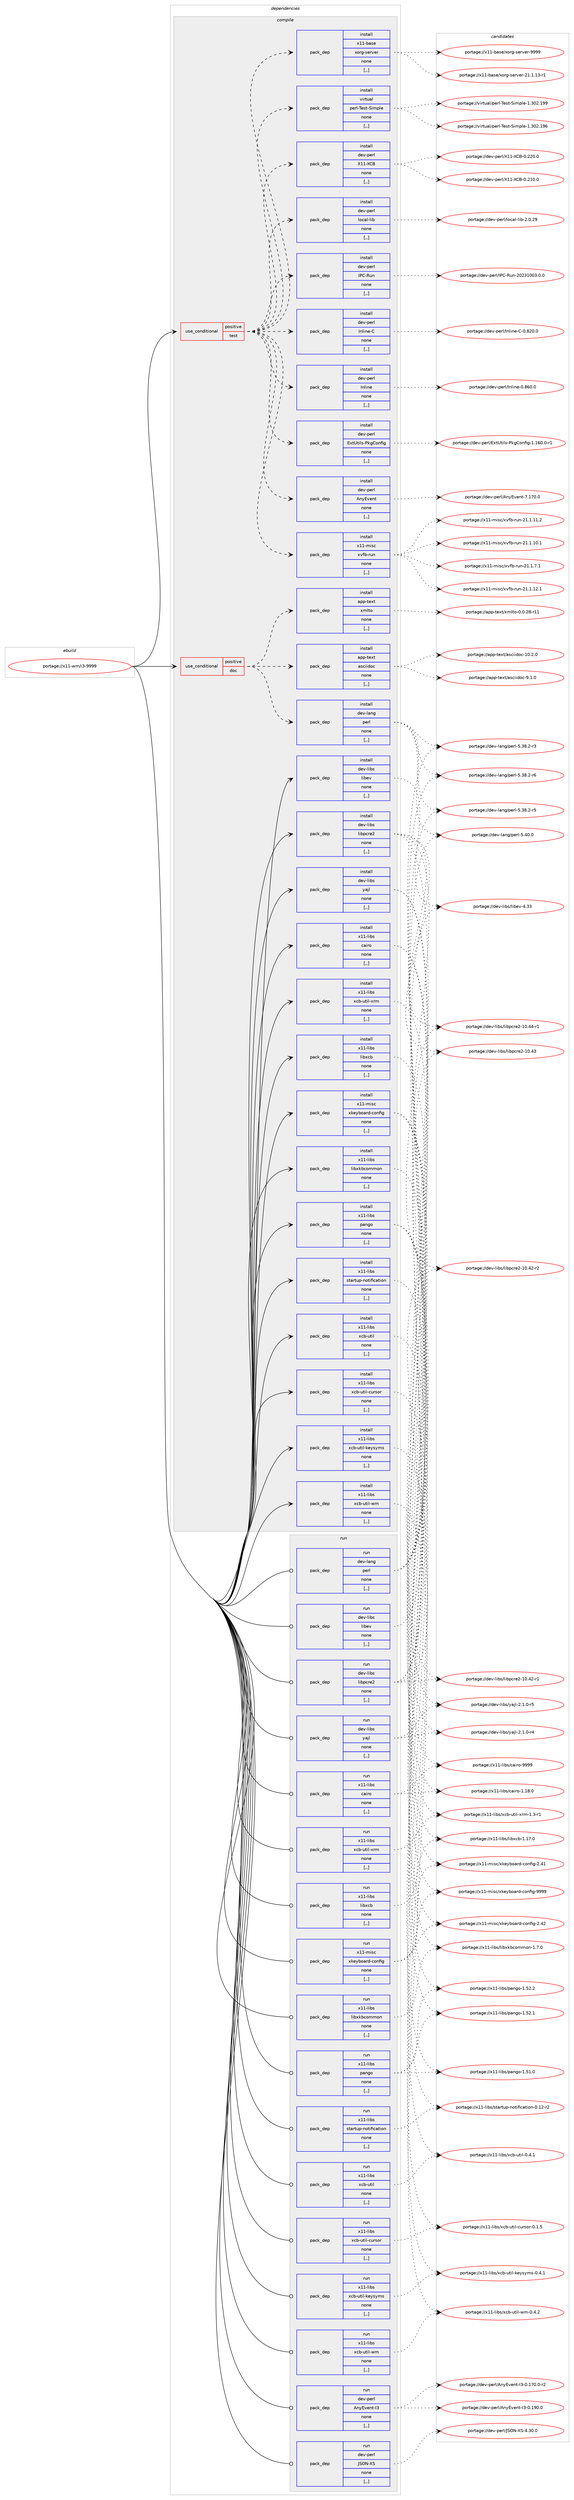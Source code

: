 digraph prolog {

# *************
# Graph options
# *************

newrank=true;
concentrate=true;
compound=true;
graph [rankdir=LR,fontname=Helvetica,fontsize=10,ranksep=1.5];#, ranksep=2.5, nodesep=0.2];
edge  [arrowhead=vee];
node  [fontname=Helvetica,fontsize=10];

# **********
# The ebuild
# **********

subgraph cluster_leftcol {
color=gray;
label=<<i>ebuild</i>>;
id [label="portage://x11-wm/i3-9999", color=red, width=4, href="../x11-wm/i3-9999.svg"];
}

# ****************
# The dependencies
# ****************

subgraph cluster_midcol {
color=gray;
label=<<i>dependencies</i>>;
subgraph cluster_compile {
fillcolor="#eeeeee";
style=filled;
label=<<i>compile</i>>;
subgraph cond123586 {
dependency469331 [label=<<TABLE BORDER="0" CELLBORDER="1" CELLSPACING="0" CELLPADDING="4"><TR><TD ROWSPAN="3" CELLPADDING="10">use_conditional</TD></TR><TR><TD>positive</TD></TR><TR><TD>doc</TD></TR></TABLE>>, shape=none, color=red];
subgraph pack342302 {
dependency469332 [label=<<TABLE BORDER="0" CELLBORDER="1" CELLSPACING="0" CELLPADDING="4" WIDTH="220"><TR><TD ROWSPAN="6" CELLPADDING="30">pack_dep</TD></TR><TR><TD WIDTH="110">install</TD></TR><TR><TD>app-text</TD></TR><TR><TD>asciidoc</TD></TR><TR><TD>none</TD></TR><TR><TD>[,,]</TD></TR></TABLE>>, shape=none, color=blue];
}
dependency469331:e -> dependency469332:w [weight=20,style="dashed",arrowhead="vee"];
subgraph pack342303 {
dependency469333 [label=<<TABLE BORDER="0" CELLBORDER="1" CELLSPACING="0" CELLPADDING="4" WIDTH="220"><TR><TD ROWSPAN="6" CELLPADDING="30">pack_dep</TD></TR><TR><TD WIDTH="110">install</TD></TR><TR><TD>app-text</TD></TR><TR><TD>xmlto</TD></TR><TR><TD>none</TD></TR><TR><TD>[,,]</TD></TR></TABLE>>, shape=none, color=blue];
}
dependency469331:e -> dependency469333:w [weight=20,style="dashed",arrowhead="vee"];
subgraph pack342304 {
dependency469334 [label=<<TABLE BORDER="0" CELLBORDER="1" CELLSPACING="0" CELLPADDING="4" WIDTH="220"><TR><TD ROWSPAN="6" CELLPADDING="30">pack_dep</TD></TR><TR><TD WIDTH="110">install</TD></TR><TR><TD>dev-lang</TD></TR><TR><TD>perl</TD></TR><TR><TD>none</TD></TR><TR><TD>[,,]</TD></TR></TABLE>>, shape=none, color=blue];
}
dependency469331:e -> dependency469334:w [weight=20,style="dashed",arrowhead="vee"];
}
id:e -> dependency469331:w [weight=20,style="solid",arrowhead="vee"];
subgraph cond123587 {
dependency469335 [label=<<TABLE BORDER="0" CELLBORDER="1" CELLSPACING="0" CELLPADDING="4"><TR><TD ROWSPAN="3" CELLPADDING="10">use_conditional</TD></TR><TR><TD>positive</TD></TR><TR><TD>test</TD></TR></TABLE>>, shape=none, color=red];
subgraph pack342305 {
dependency469336 [label=<<TABLE BORDER="0" CELLBORDER="1" CELLSPACING="0" CELLPADDING="4" WIDTH="220"><TR><TD ROWSPAN="6" CELLPADDING="30">pack_dep</TD></TR><TR><TD WIDTH="110">install</TD></TR><TR><TD>dev-perl</TD></TR><TR><TD>AnyEvent</TD></TR><TR><TD>none</TD></TR><TR><TD>[,,]</TD></TR></TABLE>>, shape=none, color=blue];
}
dependency469335:e -> dependency469336:w [weight=20,style="dashed",arrowhead="vee"];
subgraph pack342306 {
dependency469337 [label=<<TABLE BORDER="0" CELLBORDER="1" CELLSPACING="0" CELLPADDING="4" WIDTH="220"><TR><TD ROWSPAN="6" CELLPADDING="30">pack_dep</TD></TR><TR><TD WIDTH="110">install</TD></TR><TR><TD>dev-perl</TD></TR><TR><TD>ExtUtils-PkgConfig</TD></TR><TR><TD>none</TD></TR><TR><TD>[,,]</TD></TR></TABLE>>, shape=none, color=blue];
}
dependency469335:e -> dependency469337:w [weight=20,style="dashed",arrowhead="vee"];
subgraph pack342307 {
dependency469338 [label=<<TABLE BORDER="0" CELLBORDER="1" CELLSPACING="0" CELLPADDING="4" WIDTH="220"><TR><TD ROWSPAN="6" CELLPADDING="30">pack_dep</TD></TR><TR><TD WIDTH="110">install</TD></TR><TR><TD>dev-perl</TD></TR><TR><TD>Inline</TD></TR><TR><TD>none</TD></TR><TR><TD>[,,]</TD></TR></TABLE>>, shape=none, color=blue];
}
dependency469335:e -> dependency469338:w [weight=20,style="dashed",arrowhead="vee"];
subgraph pack342308 {
dependency469339 [label=<<TABLE BORDER="0" CELLBORDER="1" CELLSPACING="0" CELLPADDING="4" WIDTH="220"><TR><TD ROWSPAN="6" CELLPADDING="30">pack_dep</TD></TR><TR><TD WIDTH="110">install</TD></TR><TR><TD>dev-perl</TD></TR><TR><TD>Inline-C</TD></TR><TR><TD>none</TD></TR><TR><TD>[,,]</TD></TR></TABLE>>, shape=none, color=blue];
}
dependency469335:e -> dependency469339:w [weight=20,style="dashed",arrowhead="vee"];
subgraph pack342309 {
dependency469340 [label=<<TABLE BORDER="0" CELLBORDER="1" CELLSPACING="0" CELLPADDING="4" WIDTH="220"><TR><TD ROWSPAN="6" CELLPADDING="30">pack_dep</TD></TR><TR><TD WIDTH="110">install</TD></TR><TR><TD>dev-perl</TD></TR><TR><TD>IPC-Run</TD></TR><TR><TD>none</TD></TR><TR><TD>[,,]</TD></TR></TABLE>>, shape=none, color=blue];
}
dependency469335:e -> dependency469340:w [weight=20,style="dashed",arrowhead="vee"];
subgraph pack342310 {
dependency469341 [label=<<TABLE BORDER="0" CELLBORDER="1" CELLSPACING="0" CELLPADDING="4" WIDTH="220"><TR><TD ROWSPAN="6" CELLPADDING="30">pack_dep</TD></TR><TR><TD WIDTH="110">install</TD></TR><TR><TD>dev-perl</TD></TR><TR><TD>local-lib</TD></TR><TR><TD>none</TD></TR><TR><TD>[,,]</TD></TR></TABLE>>, shape=none, color=blue];
}
dependency469335:e -> dependency469341:w [weight=20,style="dashed",arrowhead="vee"];
subgraph pack342311 {
dependency469342 [label=<<TABLE BORDER="0" CELLBORDER="1" CELLSPACING="0" CELLPADDING="4" WIDTH="220"><TR><TD ROWSPAN="6" CELLPADDING="30">pack_dep</TD></TR><TR><TD WIDTH="110">install</TD></TR><TR><TD>dev-perl</TD></TR><TR><TD>X11-XCB</TD></TR><TR><TD>none</TD></TR><TR><TD>[,,]</TD></TR></TABLE>>, shape=none, color=blue];
}
dependency469335:e -> dependency469342:w [weight=20,style="dashed",arrowhead="vee"];
subgraph pack342312 {
dependency469343 [label=<<TABLE BORDER="0" CELLBORDER="1" CELLSPACING="0" CELLPADDING="4" WIDTH="220"><TR><TD ROWSPAN="6" CELLPADDING="30">pack_dep</TD></TR><TR><TD WIDTH="110">install</TD></TR><TR><TD>virtual</TD></TR><TR><TD>perl-Test-Simple</TD></TR><TR><TD>none</TD></TR><TR><TD>[,,]</TD></TR></TABLE>>, shape=none, color=blue];
}
dependency469335:e -> dependency469343:w [weight=20,style="dashed",arrowhead="vee"];
subgraph pack342313 {
dependency469344 [label=<<TABLE BORDER="0" CELLBORDER="1" CELLSPACING="0" CELLPADDING="4" WIDTH="220"><TR><TD ROWSPAN="6" CELLPADDING="30">pack_dep</TD></TR><TR><TD WIDTH="110">install</TD></TR><TR><TD>x11-base</TD></TR><TR><TD>xorg-server</TD></TR><TR><TD>none</TD></TR><TR><TD>[,,]</TD></TR></TABLE>>, shape=none, color=blue];
}
dependency469335:e -> dependency469344:w [weight=20,style="dashed",arrowhead="vee"];
subgraph pack342314 {
dependency469345 [label=<<TABLE BORDER="0" CELLBORDER="1" CELLSPACING="0" CELLPADDING="4" WIDTH="220"><TR><TD ROWSPAN="6" CELLPADDING="30">pack_dep</TD></TR><TR><TD WIDTH="110">install</TD></TR><TR><TD>x11-misc</TD></TR><TR><TD>xvfb-run</TD></TR><TR><TD>none</TD></TR><TR><TD>[,,]</TD></TR></TABLE>>, shape=none, color=blue];
}
dependency469335:e -> dependency469345:w [weight=20,style="dashed",arrowhead="vee"];
}
id:e -> dependency469335:w [weight=20,style="solid",arrowhead="vee"];
subgraph pack342315 {
dependency469346 [label=<<TABLE BORDER="0" CELLBORDER="1" CELLSPACING="0" CELLPADDING="4" WIDTH="220"><TR><TD ROWSPAN="6" CELLPADDING="30">pack_dep</TD></TR><TR><TD WIDTH="110">install</TD></TR><TR><TD>dev-libs</TD></TR><TR><TD>libev</TD></TR><TR><TD>none</TD></TR><TR><TD>[,,]</TD></TR></TABLE>>, shape=none, color=blue];
}
id:e -> dependency469346:w [weight=20,style="solid",arrowhead="vee"];
subgraph pack342316 {
dependency469347 [label=<<TABLE BORDER="0" CELLBORDER="1" CELLSPACING="0" CELLPADDING="4" WIDTH="220"><TR><TD ROWSPAN="6" CELLPADDING="30">pack_dep</TD></TR><TR><TD WIDTH="110">install</TD></TR><TR><TD>dev-libs</TD></TR><TR><TD>libpcre2</TD></TR><TR><TD>none</TD></TR><TR><TD>[,,]</TD></TR></TABLE>>, shape=none, color=blue];
}
id:e -> dependency469347:w [weight=20,style="solid",arrowhead="vee"];
subgraph pack342317 {
dependency469348 [label=<<TABLE BORDER="0" CELLBORDER="1" CELLSPACING="0" CELLPADDING="4" WIDTH="220"><TR><TD ROWSPAN="6" CELLPADDING="30">pack_dep</TD></TR><TR><TD WIDTH="110">install</TD></TR><TR><TD>dev-libs</TD></TR><TR><TD>yajl</TD></TR><TR><TD>none</TD></TR><TR><TD>[,,]</TD></TR></TABLE>>, shape=none, color=blue];
}
id:e -> dependency469348:w [weight=20,style="solid",arrowhead="vee"];
subgraph pack342318 {
dependency469349 [label=<<TABLE BORDER="0" CELLBORDER="1" CELLSPACING="0" CELLPADDING="4" WIDTH="220"><TR><TD ROWSPAN="6" CELLPADDING="30">pack_dep</TD></TR><TR><TD WIDTH="110">install</TD></TR><TR><TD>x11-libs</TD></TR><TR><TD>cairo</TD></TR><TR><TD>none</TD></TR><TR><TD>[,,]</TD></TR></TABLE>>, shape=none, color=blue];
}
id:e -> dependency469349:w [weight=20,style="solid",arrowhead="vee"];
subgraph pack342319 {
dependency469350 [label=<<TABLE BORDER="0" CELLBORDER="1" CELLSPACING="0" CELLPADDING="4" WIDTH="220"><TR><TD ROWSPAN="6" CELLPADDING="30">pack_dep</TD></TR><TR><TD WIDTH="110">install</TD></TR><TR><TD>x11-libs</TD></TR><TR><TD>libxcb</TD></TR><TR><TD>none</TD></TR><TR><TD>[,,]</TD></TR></TABLE>>, shape=none, color=blue];
}
id:e -> dependency469350:w [weight=20,style="solid",arrowhead="vee"];
subgraph pack342320 {
dependency469351 [label=<<TABLE BORDER="0" CELLBORDER="1" CELLSPACING="0" CELLPADDING="4" WIDTH="220"><TR><TD ROWSPAN="6" CELLPADDING="30">pack_dep</TD></TR><TR><TD WIDTH="110">install</TD></TR><TR><TD>x11-libs</TD></TR><TR><TD>libxkbcommon</TD></TR><TR><TD>none</TD></TR><TR><TD>[,,]</TD></TR></TABLE>>, shape=none, color=blue];
}
id:e -> dependency469351:w [weight=20,style="solid",arrowhead="vee"];
subgraph pack342321 {
dependency469352 [label=<<TABLE BORDER="0" CELLBORDER="1" CELLSPACING="0" CELLPADDING="4" WIDTH="220"><TR><TD ROWSPAN="6" CELLPADDING="30">pack_dep</TD></TR><TR><TD WIDTH="110">install</TD></TR><TR><TD>x11-libs</TD></TR><TR><TD>pango</TD></TR><TR><TD>none</TD></TR><TR><TD>[,,]</TD></TR></TABLE>>, shape=none, color=blue];
}
id:e -> dependency469352:w [weight=20,style="solid",arrowhead="vee"];
subgraph pack342322 {
dependency469353 [label=<<TABLE BORDER="0" CELLBORDER="1" CELLSPACING="0" CELLPADDING="4" WIDTH="220"><TR><TD ROWSPAN="6" CELLPADDING="30">pack_dep</TD></TR><TR><TD WIDTH="110">install</TD></TR><TR><TD>x11-libs</TD></TR><TR><TD>startup-notification</TD></TR><TR><TD>none</TD></TR><TR><TD>[,,]</TD></TR></TABLE>>, shape=none, color=blue];
}
id:e -> dependency469353:w [weight=20,style="solid",arrowhead="vee"];
subgraph pack342323 {
dependency469354 [label=<<TABLE BORDER="0" CELLBORDER="1" CELLSPACING="0" CELLPADDING="4" WIDTH="220"><TR><TD ROWSPAN="6" CELLPADDING="30">pack_dep</TD></TR><TR><TD WIDTH="110">install</TD></TR><TR><TD>x11-libs</TD></TR><TR><TD>xcb-util</TD></TR><TR><TD>none</TD></TR><TR><TD>[,,]</TD></TR></TABLE>>, shape=none, color=blue];
}
id:e -> dependency469354:w [weight=20,style="solid",arrowhead="vee"];
subgraph pack342324 {
dependency469355 [label=<<TABLE BORDER="0" CELLBORDER="1" CELLSPACING="0" CELLPADDING="4" WIDTH="220"><TR><TD ROWSPAN="6" CELLPADDING="30">pack_dep</TD></TR><TR><TD WIDTH="110">install</TD></TR><TR><TD>x11-libs</TD></TR><TR><TD>xcb-util-cursor</TD></TR><TR><TD>none</TD></TR><TR><TD>[,,]</TD></TR></TABLE>>, shape=none, color=blue];
}
id:e -> dependency469355:w [weight=20,style="solid",arrowhead="vee"];
subgraph pack342325 {
dependency469356 [label=<<TABLE BORDER="0" CELLBORDER="1" CELLSPACING="0" CELLPADDING="4" WIDTH="220"><TR><TD ROWSPAN="6" CELLPADDING="30">pack_dep</TD></TR><TR><TD WIDTH="110">install</TD></TR><TR><TD>x11-libs</TD></TR><TR><TD>xcb-util-keysyms</TD></TR><TR><TD>none</TD></TR><TR><TD>[,,]</TD></TR></TABLE>>, shape=none, color=blue];
}
id:e -> dependency469356:w [weight=20,style="solid",arrowhead="vee"];
subgraph pack342326 {
dependency469357 [label=<<TABLE BORDER="0" CELLBORDER="1" CELLSPACING="0" CELLPADDING="4" WIDTH="220"><TR><TD ROWSPAN="6" CELLPADDING="30">pack_dep</TD></TR><TR><TD WIDTH="110">install</TD></TR><TR><TD>x11-libs</TD></TR><TR><TD>xcb-util-wm</TD></TR><TR><TD>none</TD></TR><TR><TD>[,,]</TD></TR></TABLE>>, shape=none, color=blue];
}
id:e -> dependency469357:w [weight=20,style="solid",arrowhead="vee"];
subgraph pack342327 {
dependency469358 [label=<<TABLE BORDER="0" CELLBORDER="1" CELLSPACING="0" CELLPADDING="4" WIDTH="220"><TR><TD ROWSPAN="6" CELLPADDING="30">pack_dep</TD></TR><TR><TD WIDTH="110">install</TD></TR><TR><TD>x11-libs</TD></TR><TR><TD>xcb-util-xrm</TD></TR><TR><TD>none</TD></TR><TR><TD>[,,]</TD></TR></TABLE>>, shape=none, color=blue];
}
id:e -> dependency469358:w [weight=20,style="solid",arrowhead="vee"];
subgraph pack342328 {
dependency469359 [label=<<TABLE BORDER="0" CELLBORDER="1" CELLSPACING="0" CELLPADDING="4" WIDTH="220"><TR><TD ROWSPAN="6" CELLPADDING="30">pack_dep</TD></TR><TR><TD WIDTH="110">install</TD></TR><TR><TD>x11-misc</TD></TR><TR><TD>xkeyboard-config</TD></TR><TR><TD>none</TD></TR><TR><TD>[,,]</TD></TR></TABLE>>, shape=none, color=blue];
}
id:e -> dependency469359:w [weight=20,style="solid",arrowhead="vee"];
}
subgraph cluster_compileandrun {
fillcolor="#eeeeee";
style=filled;
label=<<i>compile and run</i>>;
}
subgraph cluster_run {
fillcolor="#eeeeee";
style=filled;
label=<<i>run</i>>;
subgraph pack342329 {
dependency469360 [label=<<TABLE BORDER="0" CELLBORDER="1" CELLSPACING="0" CELLPADDING="4" WIDTH="220"><TR><TD ROWSPAN="6" CELLPADDING="30">pack_dep</TD></TR><TR><TD WIDTH="110">run</TD></TR><TR><TD>dev-lang</TD></TR><TR><TD>perl</TD></TR><TR><TD>none</TD></TR><TR><TD>[,,]</TD></TR></TABLE>>, shape=none, color=blue];
}
id:e -> dependency469360:w [weight=20,style="solid",arrowhead="odot"];
subgraph pack342330 {
dependency469361 [label=<<TABLE BORDER="0" CELLBORDER="1" CELLSPACING="0" CELLPADDING="4" WIDTH="220"><TR><TD ROWSPAN="6" CELLPADDING="30">pack_dep</TD></TR><TR><TD WIDTH="110">run</TD></TR><TR><TD>dev-libs</TD></TR><TR><TD>libev</TD></TR><TR><TD>none</TD></TR><TR><TD>[,,]</TD></TR></TABLE>>, shape=none, color=blue];
}
id:e -> dependency469361:w [weight=20,style="solid",arrowhead="odot"];
subgraph pack342331 {
dependency469362 [label=<<TABLE BORDER="0" CELLBORDER="1" CELLSPACING="0" CELLPADDING="4" WIDTH="220"><TR><TD ROWSPAN="6" CELLPADDING="30">pack_dep</TD></TR><TR><TD WIDTH="110">run</TD></TR><TR><TD>dev-libs</TD></TR><TR><TD>libpcre2</TD></TR><TR><TD>none</TD></TR><TR><TD>[,,]</TD></TR></TABLE>>, shape=none, color=blue];
}
id:e -> dependency469362:w [weight=20,style="solid",arrowhead="odot"];
subgraph pack342332 {
dependency469363 [label=<<TABLE BORDER="0" CELLBORDER="1" CELLSPACING="0" CELLPADDING="4" WIDTH="220"><TR><TD ROWSPAN="6" CELLPADDING="30">pack_dep</TD></TR><TR><TD WIDTH="110">run</TD></TR><TR><TD>dev-libs</TD></TR><TR><TD>yajl</TD></TR><TR><TD>none</TD></TR><TR><TD>[,,]</TD></TR></TABLE>>, shape=none, color=blue];
}
id:e -> dependency469363:w [weight=20,style="solid",arrowhead="odot"];
subgraph pack342333 {
dependency469364 [label=<<TABLE BORDER="0" CELLBORDER="1" CELLSPACING="0" CELLPADDING="4" WIDTH="220"><TR><TD ROWSPAN="6" CELLPADDING="30">pack_dep</TD></TR><TR><TD WIDTH="110">run</TD></TR><TR><TD>dev-perl</TD></TR><TR><TD>AnyEvent-I3</TD></TR><TR><TD>none</TD></TR><TR><TD>[,,]</TD></TR></TABLE>>, shape=none, color=blue];
}
id:e -> dependency469364:w [weight=20,style="solid",arrowhead="odot"];
subgraph pack342334 {
dependency469365 [label=<<TABLE BORDER="0" CELLBORDER="1" CELLSPACING="0" CELLPADDING="4" WIDTH="220"><TR><TD ROWSPAN="6" CELLPADDING="30">pack_dep</TD></TR><TR><TD WIDTH="110">run</TD></TR><TR><TD>dev-perl</TD></TR><TR><TD>JSON-XS</TD></TR><TR><TD>none</TD></TR><TR><TD>[,,]</TD></TR></TABLE>>, shape=none, color=blue];
}
id:e -> dependency469365:w [weight=20,style="solid",arrowhead="odot"];
subgraph pack342335 {
dependency469366 [label=<<TABLE BORDER="0" CELLBORDER="1" CELLSPACING="0" CELLPADDING="4" WIDTH="220"><TR><TD ROWSPAN="6" CELLPADDING="30">pack_dep</TD></TR><TR><TD WIDTH="110">run</TD></TR><TR><TD>x11-libs</TD></TR><TR><TD>cairo</TD></TR><TR><TD>none</TD></TR><TR><TD>[,,]</TD></TR></TABLE>>, shape=none, color=blue];
}
id:e -> dependency469366:w [weight=20,style="solid",arrowhead="odot"];
subgraph pack342336 {
dependency469367 [label=<<TABLE BORDER="0" CELLBORDER="1" CELLSPACING="0" CELLPADDING="4" WIDTH="220"><TR><TD ROWSPAN="6" CELLPADDING="30">pack_dep</TD></TR><TR><TD WIDTH="110">run</TD></TR><TR><TD>x11-libs</TD></TR><TR><TD>libxcb</TD></TR><TR><TD>none</TD></TR><TR><TD>[,,]</TD></TR></TABLE>>, shape=none, color=blue];
}
id:e -> dependency469367:w [weight=20,style="solid",arrowhead="odot"];
subgraph pack342337 {
dependency469368 [label=<<TABLE BORDER="0" CELLBORDER="1" CELLSPACING="0" CELLPADDING="4" WIDTH="220"><TR><TD ROWSPAN="6" CELLPADDING="30">pack_dep</TD></TR><TR><TD WIDTH="110">run</TD></TR><TR><TD>x11-libs</TD></TR><TR><TD>libxkbcommon</TD></TR><TR><TD>none</TD></TR><TR><TD>[,,]</TD></TR></TABLE>>, shape=none, color=blue];
}
id:e -> dependency469368:w [weight=20,style="solid",arrowhead="odot"];
subgraph pack342338 {
dependency469369 [label=<<TABLE BORDER="0" CELLBORDER="1" CELLSPACING="0" CELLPADDING="4" WIDTH="220"><TR><TD ROWSPAN="6" CELLPADDING="30">pack_dep</TD></TR><TR><TD WIDTH="110">run</TD></TR><TR><TD>x11-libs</TD></TR><TR><TD>pango</TD></TR><TR><TD>none</TD></TR><TR><TD>[,,]</TD></TR></TABLE>>, shape=none, color=blue];
}
id:e -> dependency469369:w [weight=20,style="solid",arrowhead="odot"];
subgraph pack342339 {
dependency469370 [label=<<TABLE BORDER="0" CELLBORDER="1" CELLSPACING="0" CELLPADDING="4" WIDTH="220"><TR><TD ROWSPAN="6" CELLPADDING="30">pack_dep</TD></TR><TR><TD WIDTH="110">run</TD></TR><TR><TD>x11-libs</TD></TR><TR><TD>startup-notification</TD></TR><TR><TD>none</TD></TR><TR><TD>[,,]</TD></TR></TABLE>>, shape=none, color=blue];
}
id:e -> dependency469370:w [weight=20,style="solid",arrowhead="odot"];
subgraph pack342340 {
dependency469371 [label=<<TABLE BORDER="0" CELLBORDER="1" CELLSPACING="0" CELLPADDING="4" WIDTH="220"><TR><TD ROWSPAN="6" CELLPADDING="30">pack_dep</TD></TR><TR><TD WIDTH="110">run</TD></TR><TR><TD>x11-libs</TD></TR><TR><TD>xcb-util</TD></TR><TR><TD>none</TD></TR><TR><TD>[,,]</TD></TR></TABLE>>, shape=none, color=blue];
}
id:e -> dependency469371:w [weight=20,style="solid",arrowhead="odot"];
subgraph pack342341 {
dependency469372 [label=<<TABLE BORDER="0" CELLBORDER="1" CELLSPACING="0" CELLPADDING="4" WIDTH="220"><TR><TD ROWSPAN="6" CELLPADDING="30">pack_dep</TD></TR><TR><TD WIDTH="110">run</TD></TR><TR><TD>x11-libs</TD></TR><TR><TD>xcb-util-cursor</TD></TR><TR><TD>none</TD></TR><TR><TD>[,,]</TD></TR></TABLE>>, shape=none, color=blue];
}
id:e -> dependency469372:w [weight=20,style="solid",arrowhead="odot"];
subgraph pack342342 {
dependency469373 [label=<<TABLE BORDER="0" CELLBORDER="1" CELLSPACING="0" CELLPADDING="4" WIDTH="220"><TR><TD ROWSPAN="6" CELLPADDING="30">pack_dep</TD></TR><TR><TD WIDTH="110">run</TD></TR><TR><TD>x11-libs</TD></TR><TR><TD>xcb-util-keysyms</TD></TR><TR><TD>none</TD></TR><TR><TD>[,,]</TD></TR></TABLE>>, shape=none, color=blue];
}
id:e -> dependency469373:w [weight=20,style="solid",arrowhead="odot"];
subgraph pack342343 {
dependency469374 [label=<<TABLE BORDER="0" CELLBORDER="1" CELLSPACING="0" CELLPADDING="4" WIDTH="220"><TR><TD ROWSPAN="6" CELLPADDING="30">pack_dep</TD></TR><TR><TD WIDTH="110">run</TD></TR><TR><TD>x11-libs</TD></TR><TR><TD>xcb-util-wm</TD></TR><TR><TD>none</TD></TR><TR><TD>[,,]</TD></TR></TABLE>>, shape=none, color=blue];
}
id:e -> dependency469374:w [weight=20,style="solid",arrowhead="odot"];
subgraph pack342344 {
dependency469375 [label=<<TABLE BORDER="0" CELLBORDER="1" CELLSPACING="0" CELLPADDING="4" WIDTH="220"><TR><TD ROWSPAN="6" CELLPADDING="30">pack_dep</TD></TR><TR><TD WIDTH="110">run</TD></TR><TR><TD>x11-libs</TD></TR><TR><TD>xcb-util-xrm</TD></TR><TR><TD>none</TD></TR><TR><TD>[,,]</TD></TR></TABLE>>, shape=none, color=blue];
}
id:e -> dependency469375:w [weight=20,style="solid",arrowhead="odot"];
subgraph pack342345 {
dependency469376 [label=<<TABLE BORDER="0" CELLBORDER="1" CELLSPACING="0" CELLPADDING="4" WIDTH="220"><TR><TD ROWSPAN="6" CELLPADDING="30">pack_dep</TD></TR><TR><TD WIDTH="110">run</TD></TR><TR><TD>x11-misc</TD></TR><TR><TD>xkeyboard-config</TD></TR><TR><TD>none</TD></TR><TR><TD>[,,]</TD></TR></TABLE>>, shape=none, color=blue];
}
id:e -> dependency469376:w [weight=20,style="solid",arrowhead="odot"];
}
}

# **************
# The candidates
# **************

subgraph cluster_choices {
rank=same;
color=gray;
label=<<i>candidates</i>>;

subgraph choice342302 {
color=black;
nodesep=1;
choice97112112451161011201164797115991051051001119945494846504648 [label="portage://app-text/asciidoc-10.2.0", color=red, width=4,href="../app-text/asciidoc-10.2.0.svg"];
choice971121124511610112011647971159910510510011199455746494648 [label="portage://app-text/asciidoc-9.1.0", color=red, width=4,href="../app-text/asciidoc-9.1.0.svg"];
dependency469332:e -> choice97112112451161011201164797115991051051001119945494846504648:w [style=dotted,weight="100"];
dependency469332:e -> choice971121124511610112011647971159910510510011199455746494648:w [style=dotted,weight="100"];
}
subgraph choice342303 {
color=black;
nodesep=1;
choice97112112451161011201164712010910811611145484648465056451144949 [label="portage://app-text/xmlto-0.0.28-r11", color=red, width=4,href="../app-text/xmlto-0.0.28-r11.svg"];
dependency469333:e -> choice97112112451161011201164712010910811611145484648465056451144949:w [style=dotted,weight="100"];
}
subgraph choice342304 {
color=black;
nodesep=1;
choice10010111845108971101034711210111410845534652484648 [label="portage://dev-lang/perl-5.40.0", color=red, width=4,href="../dev-lang/perl-5.40.0.svg"];
choice100101118451089711010347112101114108455346515646504511454 [label="portage://dev-lang/perl-5.38.2-r6", color=red, width=4,href="../dev-lang/perl-5.38.2-r6.svg"];
choice100101118451089711010347112101114108455346515646504511453 [label="portage://dev-lang/perl-5.38.2-r5", color=red, width=4,href="../dev-lang/perl-5.38.2-r5.svg"];
choice100101118451089711010347112101114108455346515646504511451 [label="portage://dev-lang/perl-5.38.2-r3", color=red, width=4,href="../dev-lang/perl-5.38.2-r3.svg"];
dependency469334:e -> choice10010111845108971101034711210111410845534652484648:w [style=dotted,weight="100"];
dependency469334:e -> choice100101118451089711010347112101114108455346515646504511454:w [style=dotted,weight="100"];
dependency469334:e -> choice100101118451089711010347112101114108455346515646504511453:w [style=dotted,weight="100"];
dependency469334:e -> choice100101118451089711010347112101114108455346515646504511451:w [style=dotted,weight="100"];
}
subgraph choice342305 {
color=black;
nodesep=1;
choice100101118451121011141084765110121691181011101164555464955484648 [label="portage://dev-perl/AnyEvent-7.170.0", color=red, width=4,href="../dev-perl/AnyEvent-7.170.0.svg"];
dependency469336:e -> choice100101118451121011141084765110121691181011101164555464955484648:w [style=dotted,weight="100"];
}
subgraph choice342306 {
color=black;
nodesep=1;
choice1001011184511210111410847691201168511610510811545801071036711111010210510345494649544846484511449 [label="portage://dev-perl/ExtUtils-PkgConfig-1.160.0-r1", color=red, width=4,href="../dev-perl/ExtUtils-PkgConfig-1.160.0-r1.svg"];
dependency469337:e -> choice1001011184511210111410847691201168511610510811545801071036711111010210510345494649544846484511449:w [style=dotted,weight="100"];
}
subgraph choice342307 {
color=black;
nodesep=1;
choice1001011184511210111410847731101081051101014548465654484648 [label="portage://dev-perl/Inline-0.860.0", color=red, width=4,href="../dev-perl/Inline-0.860.0.svg"];
dependency469338:e -> choice1001011184511210111410847731101081051101014548465654484648:w [style=dotted,weight="100"];
}
subgraph choice342308 {
color=black;
nodesep=1;
choice10010111845112101114108477311010810511010145674548465650484648 [label="portage://dev-perl/Inline-C-0.820.0", color=red, width=4,href="../dev-perl/Inline-C-0.820.0.svg"];
dependency469339:e -> choice10010111845112101114108477311010810511010145674548465650484648:w [style=dotted,weight="100"];
}
subgraph choice342309 {
color=black;
nodesep=1;
choice1001011184511210111410847738067458211711045504850514948485146484648 [label="portage://dev-perl/IPC-Run-20231003.0.0", color=red, width=4,href="../dev-perl/IPC-Run-20231003.0.0.svg"];
dependency469340:e -> choice1001011184511210111410847738067458211711045504850514948485146484648:w [style=dotted,weight="100"];
}
subgraph choice342310 {
color=black;
nodesep=1;
choice10010111845112101114108471081119997108451081059845504648465057 [label="portage://dev-perl/local-lib-2.0.29", color=red, width=4,href="../dev-perl/local-lib-2.0.29.svg"];
dependency469341:e -> choice10010111845112101114108471081119997108451081059845504648465057:w [style=dotted,weight="100"];
}
subgraph choice342311 {
color=black;
nodesep=1;
choice1001011184511210111410847884949458867664548465050484648 [label="portage://dev-perl/X11-XCB-0.220.0", color=red, width=4,href="../dev-perl/X11-XCB-0.220.0.svg"];
choice1001011184511210111410847884949458867664548465049484648 [label="portage://dev-perl/X11-XCB-0.210.0", color=red, width=4,href="../dev-perl/X11-XCB-0.210.0.svg"];
dependency469342:e -> choice1001011184511210111410847884949458867664548465050484648:w [style=dotted,weight="100"];
dependency469342:e -> choice1001011184511210111410847884949458867664548465049484648:w [style=dotted,weight="100"];
}
subgraph choice342312 {
color=black;
nodesep=1;
choice11810511411611797108471121011141084584101115116458310510911210810145494651485046495757 [label="portage://virtual/perl-Test-Simple-1.302.199", color=red, width=4,href="../virtual/perl-Test-Simple-1.302.199.svg"];
choice11810511411611797108471121011141084584101115116458310510911210810145494651485046495754 [label="portage://virtual/perl-Test-Simple-1.302.196", color=red, width=4,href="../virtual/perl-Test-Simple-1.302.196.svg"];
dependency469343:e -> choice11810511411611797108471121011141084584101115116458310510911210810145494651485046495757:w [style=dotted,weight="100"];
dependency469343:e -> choice11810511411611797108471121011141084584101115116458310510911210810145494651485046495754:w [style=dotted,weight="100"];
}
subgraph choice342313 {
color=black;
nodesep=1;
choice120494945989711510147120111114103451151011141181011144557575757 [label="portage://x11-base/xorg-server-9999", color=red, width=4,href="../x11-base/xorg-server-9999.svg"];
choice1204949459897115101471201111141034511510111411810111445504946494649514511449 [label="portage://x11-base/xorg-server-21.1.13-r1", color=red, width=4,href="../x11-base/xorg-server-21.1.13-r1.svg"];
dependency469344:e -> choice120494945989711510147120111114103451151011141181011144557575757:w [style=dotted,weight="100"];
dependency469344:e -> choice1204949459897115101471201111141034511510111411810111445504946494649514511449:w [style=dotted,weight="100"];
}
subgraph choice342314 {
color=black;
nodesep=1;
choice1204949451091051159947120118102984511411711045504946494649504649 [label="portage://x11-misc/xvfb-run-21.1.12.1", color=red, width=4,href="../x11-misc/xvfb-run-21.1.12.1.svg"];
choice1204949451091051159947120118102984511411711045504946494649494650 [label="portage://x11-misc/xvfb-run-21.1.11.2", color=red, width=4,href="../x11-misc/xvfb-run-21.1.11.2.svg"];
choice1204949451091051159947120118102984511411711045504946494649484649 [label="portage://x11-misc/xvfb-run-21.1.10.1", color=red, width=4,href="../x11-misc/xvfb-run-21.1.10.1.svg"];
choice12049494510910511599471201181029845114117110455049464946554649 [label="portage://x11-misc/xvfb-run-21.1.7.1", color=red, width=4,href="../x11-misc/xvfb-run-21.1.7.1.svg"];
dependency469345:e -> choice1204949451091051159947120118102984511411711045504946494649504649:w [style=dotted,weight="100"];
dependency469345:e -> choice1204949451091051159947120118102984511411711045504946494649494650:w [style=dotted,weight="100"];
dependency469345:e -> choice1204949451091051159947120118102984511411711045504946494649484649:w [style=dotted,weight="100"];
dependency469345:e -> choice12049494510910511599471201181029845114117110455049464946554649:w [style=dotted,weight="100"];
}
subgraph choice342315 {
color=black;
nodesep=1;
choice100101118451081059811547108105981011184552465151 [label="portage://dev-libs/libev-4.33", color=red, width=4,href="../dev-libs/libev-4.33.svg"];
dependency469346:e -> choice100101118451081059811547108105981011184552465151:w [style=dotted,weight="100"];
}
subgraph choice342316 {
color=black;
nodesep=1;
choice1001011184510810598115471081059811299114101504549484652524511449 [label="portage://dev-libs/libpcre2-10.44-r1", color=red, width=4,href="../dev-libs/libpcre2-10.44-r1.svg"];
choice100101118451081059811547108105981129911410150454948465251 [label="portage://dev-libs/libpcre2-10.43", color=red, width=4,href="../dev-libs/libpcre2-10.43.svg"];
choice1001011184510810598115471081059811299114101504549484652504511450 [label="portage://dev-libs/libpcre2-10.42-r2", color=red, width=4,href="../dev-libs/libpcre2-10.42-r2.svg"];
choice1001011184510810598115471081059811299114101504549484652504511449 [label="portage://dev-libs/libpcre2-10.42-r1", color=red, width=4,href="../dev-libs/libpcre2-10.42-r1.svg"];
dependency469347:e -> choice1001011184510810598115471081059811299114101504549484652524511449:w [style=dotted,weight="100"];
dependency469347:e -> choice100101118451081059811547108105981129911410150454948465251:w [style=dotted,weight="100"];
dependency469347:e -> choice1001011184510810598115471081059811299114101504549484652504511450:w [style=dotted,weight="100"];
dependency469347:e -> choice1001011184510810598115471081059811299114101504549484652504511449:w [style=dotted,weight="100"];
}
subgraph choice342317 {
color=black;
nodesep=1;
choice100101118451081059811547121971061084550464946484511453 [label="portage://dev-libs/yajl-2.1.0-r5", color=red, width=4,href="../dev-libs/yajl-2.1.0-r5.svg"];
choice100101118451081059811547121971061084550464946484511452 [label="portage://dev-libs/yajl-2.1.0-r4", color=red, width=4,href="../dev-libs/yajl-2.1.0-r4.svg"];
dependency469348:e -> choice100101118451081059811547121971061084550464946484511453:w [style=dotted,weight="100"];
dependency469348:e -> choice100101118451081059811547121971061084550464946484511452:w [style=dotted,weight="100"];
}
subgraph choice342318 {
color=black;
nodesep=1;
choice120494945108105981154799971051141114557575757 [label="portage://x11-libs/cairo-9999", color=red, width=4,href="../x11-libs/cairo-9999.svg"];
choice1204949451081059811547999710511411145494649564648 [label="portage://x11-libs/cairo-1.18.0", color=red, width=4,href="../x11-libs/cairo-1.18.0.svg"];
dependency469349:e -> choice120494945108105981154799971051141114557575757:w [style=dotted,weight="100"];
dependency469349:e -> choice1204949451081059811547999710511411145494649564648:w [style=dotted,weight="100"];
}
subgraph choice342319 {
color=black;
nodesep=1;
choice120494945108105981154710810598120999845494649554648 [label="portage://x11-libs/libxcb-1.17.0", color=red, width=4,href="../x11-libs/libxcb-1.17.0.svg"];
dependency469350:e -> choice120494945108105981154710810598120999845494649554648:w [style=dotted,weight="100"];
}
subgraph choice342320 {
color=black;
nodesep=1;
choice1204949451081059811547108105981201079899111109109111110454946554648 [label="portage://x11-libs/libxkbcommon-1.7.0", color=red, width=4,href="../x11-libs/libxkbcommon-1.7.0.svg"];
dependency469351:e -> choice1204949451081059811547108105981201079899111109109111110454946554648:w [style=dotted,weight="100"];
}
subgraph choice342321 {
color=black;
nodesep=1;
choice12049494510810598115471129711010311145494653504650 [label="portage://x11-libs/pango-1.52.2", color=red, width=4,href="../x11-libs/pango-1.52.2.svg"];
choice12049494510810598115471129711010311145494653504649 [label="portage://x11-libs/pango-1.52.1", color=red, width=4,href="../x11-libs/pango-1.52.1.svg"];
choice12049494510810598115471129711010311145494653494648 [label="portage://x11-libs/pango-1.51.0", color=red, width=4,href="../x11-libs/pango-1.51.0.svg"];
dependency469352:e -> choice12049494510810598115471129711010311145494653504650:w [style=dotted,weight="100"];
dependency469352:e -> choice12049494510810598115471129711010311145494653504649:w [style=dotted,weight="100"];
dependency469352:e -> choice12049494510810598115471129711010311145494653494648:w [style=dotted,weight="100"];
}
subgraph choice342322 {
color=black;
nodesep=1;
choice12049494510810598115471151169711411611711245110111116105102105999711610511111045484649504511450 [label="portage://x11-libs/startup-notification-0.12-r2", color=red, width=4,href="../x11-libs/startup-notification-0.12-r2.svg"];
dependency469353:e -> choice12049494510810598115471151169711411611711245110111116105102105999711610511111045484649504511450:w [style=dotted,weight="100"];
}
subgraph choice342323 {
color=black;
nodesep=1;
choice1204949451081059811547120999845117116105108454846524649 [label="portage://x11-libs/xcb-util-0.4.1", color=red, width=4,href="../x11-libs/xcb-util-0.4.1.svg"];
dependency469354:e -> choice1204949451081059811547120999845117116105108454846524649:w [style=dotted,weight="100"];
}
subgraph choice342324 {
color=black;
nodesep=1;
choice12049494510810598115471209998451171161051084599117114115111114454846494653 [label="portage://x11-libs/xcb-util-cursor-0.1.5", color=red, width=4,href="../x11-libs/xcb-util-cursor-0.1.5.svg"];
dependency469355:e -> choice12049494510810598115471209998451171161051084599117114115111114454846494653:w [style=dotted,weight="100"];
}
subgraph choice342325 {
color=black;
nodesep=1;
choice120494945108105981154712099984511711610510845107101121115121109115454846524649 [label="portage://x11-libs/xcb-util-keysyms-0.4.1", color=red, width=4,href="../x11-libs/xcb-util-keysyms-0.4.1.svg"];
dependency469356:e -> choice120494945108105981154712099984511711610510845107101121115121109115454846524649:w [style=dotted,weight="100"];
}
subgraph choice342326 {
color=black;
nodesep=1;
choice120494945108105981154712099984511711610510845119109454846524650 [label="portage://x11-libs/xcb-util-wm-0.4.2", color=red, width=4,href="../x11-libs/xcb-util-wm-0.4.2.svg"];
dependency469357:e -> choice120494945108105981154712099984511711610510845119109454846524650:w [style=dotted,weight="100"];
}
subgraph choice342327 {
color=black;
nodesep=1;
choice120494945108105981154712099984511711610510845120114109454946514511449 [label="portage://x11-libs/xcb-util-xrm-1.3-r1", color=red, width=4,href="../x11-libs/xcb-util-xrm-1.3-r1.svg"];
dependency469358:e -> choice120494945108105981154712099984511711610510845120114109454946514511449:w [style=dotted,weight="100"];
}
subgraph choice342328 {
color=black;
nodesep=1;
choice1204949451091051159947120107101121981119711410045991111101021051034557575757 [label="portage://x11-misc/xkeyboard-config-9999", color=red, width=4,href="../x11-misc/xkeyboard-config-9999.svg"];
choice1204949451091051159947120107101121981119711410045991111101021051034550465250 [label="portage://x11-misc/xkeyboard-config-2.42", color=red, width=4,href="../x11-misc/xkeyboard-config-2.42.svg"];
choice1204949451091051159947120107101121981119711410045991111101021051034550465249 [label="portage://x11-misc/xkeyboard-config-2.41", color=red, width=4,href="../x11-misc/xkeyboard-config-2.41.svg"];
dependency469359:e -> choice1204949451091051159947120107101121981119711410045991111101021051034557575757:w [style=dotted,weight="100"];
dependency469359:e -> choice1204949451091051159947120107101121981119711410045991111101021051034550465250:w [style=dotted,weight="100"];
dependency469359:e -> choice1204949451091051159947120107101121981119711410045991111101021051034550465249:w [style=dotted,weight="100"];
}
subgraph choice342329 {
color=black;
nodesep=1;
choice10010111845108971101034711210111410845534652484648 [label="portage://dev-lang/perl-5.40.0", color=red, width=4,href="../dev-lang/perl-5.40.0.svg"];
choice100101118451089711010347112101114108455346515646504511454 [label="portage://dev-lang/perl-5.38.2-r6", color=red, width=4,href="../dev-lang/perl-5.38.2-r6.svg"];
choice100101118451089711010347112101114108455346515646504511453 [label="portage://dev-lang/perl-5.38.2-r5", color=red, width=4,href="../dev-lang/perl-5.38.2-r5.svg"];
choice100101118451089711010347112101114108455346515646504511451 [label="portage://dev-lang/perl-5.38.2-r3", color=red, width=4,href="../dev-lang/perl-5.38.2-r3.svg"];
dependency469360:e -> choice10010111845108971101034711210111410845534652484648:w [style=dotted,weight="100"];
dependency469360:e -> choice100101118451089711010347112101114108455346515646504511454:w [style=dotted,weight="100"];
dependency469360:e -> choice100101118451089711010347112101114108455346515646504511453:w [style=dotted,weight="100"];
dependency469360:e -> choice100101118451089711010347112101114108455346515646504511451:w [style=dotted,weight="100"];
}
subgraph choice342330 {
color=black;
nodesep=1;
choice100101118451081059811547108105981011184552465151 [label="portage://dev-libs/libev-4.33", color=red, width=4,href="../dev-libs/libev-4.33.svg"];
dependency469361:e -> choice100101118451081059811547108105981011184552465151:w [style=dotted,weight="100"];
}
subgraph choice342331 {
color=black;
nodesep=1;
choice1001011184510810598115471081059811299114101504549484652524511449 [label="portage://dev-libs/libpcre2-10.44-r1", color=red, width=4,href="../dev-libs/libpcre2-10.44-r1.svg"];
choice100101118451081059811547108105981129911410150454948465251 [label="portage://dev-libs/libpcre2-10.43", color=red, width=4,href="../dev-libs/libpcre2-10.43.svg"];
choice1001011184510810598115471081059811299114101504549484652504511450 [label="portage://dev-libs/libpcre2-10.42-r2", color=red, width=4,href="../dev-libs/libpcre2-10.42-r2.svg"];
choice1001011184510810598115471081059811299114101504549484652504511449 [label="portage://dev-libs/libpcre2-10.42-r1", color=red, width=4,href="../dev-libs/libpcre2-10.42-r1.svg"];
dependency469362:e -> choice1001011184510810598115471081059811299114101504549484652524511449:w [style=dotted,weight="100"];
dependency469362:e -> choice100101118451081059811547108105981129911410150454948465251:w [style=dotted,weight="100"];
dependency469362:e -> choice1001011184510810598115471081059811299114101504549484652504511450:w [style=dotted,weight="100"];
dependency469362:e -> choice1001011184510810598115471081059811299114101504549484652504511449:w [style=dotted,weight="100"];
}
subgraph choice342332 {
color=black;
nodesep=1;
choice100101118451081059811547121971061084550464946484511453 [label="portage://dev-libs/yajl-2.1.0-r5", color=red, width=4,href="../dev-libs/yajl-2.1.0-r5.svg"];
choice100101118451081059811547121971061084550464946484511452 [label="portage://dev-libs/yajl-2.1.0-r4", color=red, width=4,href="../dev-libs/yajl-2.1.0-r4.svg"];
dependency469363:e -> choice100101118451081059811547121971061084550464946484511453:w [style=dotted,weight="100"];
dependency469363:e -> choice100101118451081059811547121971061084550464946484511452:w [style=dotted,weight="100"];
}
subgraph choice342333 {
color=black;
nodesep=1;
choice100101118451121011141084765110121691181011101164573514548464957484648 [label="portage://dev-perl/AnyEvent-I3-0.190.0", color=red, width=4,href="../dev-perl/AnyEvent-I3-0.190.0.svg"];
choice1001011184511210111410847651101216911810111011645735145484649554846484511450 [label="portage://dev-perl/AnyEvent-I3-0.170.0-r2", color=red, width=4,href="../dev-perl/AnyEvent-I3-0.170.0-r2.svg"];
dependency469364:e -> choice100101118451121011141084765110121691181011101164573514548464957484648:w [style=dotted,weight="100"];
dependency469364:e -> choice1001011184511210111410847651101216911810111011645735145484649554846484511450:w [style=dotted,weight="100"];
}
subgraph choice342334 {
color=black;
nodesep=1;
choice10010111845112101114108477483797845888345524651484648 [label="portage://dev-perl/JSON-XS-4.30.0", color=red, width=4,href="../dev-perl/JSON-XS-4.30.0.svg"];
dependency469365:e -> choice10010111845112101114108477483797845888345524651484648:w [style=dotted,weight="100"];
}
subgraph choice342335 {
color=black;
nodesep=1;
choice120494945108105981154799971051141114557575757 [label="portage://x11-libs/cairo-9999", color=red, width=4,href="../x11-libs/cairo-9999.svg"];
choice1204949451081059811547999710511411145494649564648 [label="portage://x11-libs/cairo-1.18.0", color=red, width=4,href="../x11-libs/cairo-1.18.0.svg"];
dependency469366:e -> choice120494945108105981154799971051141114557575757:w [style=dotted,weight="100"];
dependency469366:e -> choice1204949451081059811547999710511411145494649564648:w [style=dotted,weight="100"];
}
subgraph choice342336 {
color=black;
nodesep=1;
choice120494945108105981154710810598120999845494649554648 [label="portage://x11-libs/libxcb-1.17.0", color=red, width=4,href="../x11-libs/libxcb-1.17.0.svg"];
dependency469367:e -> choice120494945108105981154710810598120999845494649554648:w [style=dotted,weight="100"];
}
subgraph choice342337 {
color=black;
nodesep=1;
choice1204949451081059811547108105981201079899111109109111110454946554648 [label="portage://x11-libs/libxkbcommon-1.7.0", color=red, width=4,href="../x11-libs/libxkbcommon-1.7.0.svg"];
dependency469368:e -> choice1204949451081059811547108105981201079899111109109111110454946554648:w [style=dotted,weight="100"];
}
subgraph choice342338 {
color=black;
nodesep=1;
choice12049494510810598115471129711010311145494653504650 [label="portage://x11-libs/pango-1.52.2", color=red, width=4,href="../x11-libs/pango-1.52.2.svg"];
choice12049494510810598115471129711010311145494653504649 [label="portage://x11-libs/pango-1.52.1", color=red, width=4,href="../x11-libs/pango-1.52.1.svg"];
choice12049494510810598115471129711010311145494653494648 [label="portage://x11-libs/pango-1.51.0", color=red, width=4,href="../x11-libs/pango-1.51.0.svg"];
dependency469369:e -> choice12049494510810598115471129711010311145494653504650:w [style=dotted,weight="100"];
dependency469369:e -> choice12049494510810598115471129711010311145494653504649:w [style=dotted,weight="100"];
dependency469369:e -> choice12049494510810598115471129711010311145494653494648:w [style=dotted,weight="100"];
}
subgraph choice342339 {
color=black;
nodesep=1;
choice12049494510810598115471151169711411611711245110111116105102105999711610511111045484649504511450 [label="portage://x11-libs/startup-notification-0.12-r2", color=red, width=4,href="../x11-libs/startup-notification-0.12-r2.svg"];
dependency469370:e -> choice12049494510810598115471151169711411611711245110111116105102105999711610511111045484649504511450:w [style=dotted,weight="100"];
}
subgraph choice342340 {
color=black;
nodesep=1;
choice1204949451081059811547120999845117116105108454846524649 [label="portage://x11-libs/xcb-util-0.4.1", color=red, width=4,href="../x11-libs/xcb-util-0.4.1.svg"];
dependency469371:e -> choice1204949451081059811547120999845117116105108454846524649:w [style=dotted,weight="100"];
}
subgraph choice342341 {
color=black;
nodesep=1;
choice12049494510810598115471209998451171161051084599117114115111114454846494653 [label="portage://x11-libs/xcb-util-cursor-0.1.5", color=red, width=4,href="../x11-libs/xcb-util-cursor-0.1.5.svg"];
dependency469372:e -> choice12049494510810598115471209998451171161051084599117114115111114454846494653:w [style=dotted,weight="100"];
}
subgraph choice342342 {
color=black;
nodesep=1;
choice120494945108105981154712099984511711610510845107101121115121109115454846524649 [label="portage://x11-libs/xcb-util-keysyms-0.4.1", color=red, width=4,href="../x11-libs/xcb-util-keysyms-0.4.1.svg"];
dependency469373:e -> choice120494945108105981154712099984511711610510845107101121115121109115454846524649:w [style=dotted,weight="100"];
}
subgraph choice342343 {
color=black;
nodesep=1;
choice120494945108105981154712099984511711610510845119109454846524650 [label="portage://x11-libs/xcb-util-wm-0.4.2", color=red, width=4,href="../x11-libs/xcb-util-wm-0.4.2.svg"];
dependency469374:e -> choice120494945108105981154712099984511711610510845119109454846524650:w [style=dotted,weight="100"];
}
subgraph choice342344 {
color=black;
nodesep=1;
choice120494945108105981154712099984511711610510845120114109454946514511449 [label="portage://x11-libs/xcb-util-xrm-1.3-r1", color=red, width=4,href="../x11-libs/xcb-util-xrm-1.3-r1.svg"];
dependency469375:e -> choice120494945108105981154712099984511711610510845120114109454946514511449:w [style=dotted,weight="100"];
}
subgraph choice342345 {
color=black;
nodesep=1;
choice1204949451091051159947120107101121981119711410045991111101021051034557575757 [label="portage://x11-misc/xkeyboard-config-9999", color=red, width=4,href="../x11-misc/xkeyboard-config-9999.svg"];
choice1204949451091051159947120107101121981119711410045991111101021051034550465250 [label="portage://x11-misc/xkeyboard-config-2.42", color=red, width=4,href="../x11-misc/xkeyboard-config-2.42.svg"];
choice1204949451091051159947120107101121981119711410045991111101021051034550465249 [label="portage://x11-misc/xkeyboard-config-2.41", color=red, width=4,href="../x11-misc/xkeyboard-config-2.41.svg"];
dependency469376:e -> choice1204949451091051159947120107101121981119711410045991111101021051034557575757:w [style=dotted,weight="100"];
dependency469376:e -> choice1204949451091051159947120107101121981119711410045991111101021051034550465250:w [style=dotted,weight="100"];
dependency469376:e -> choice1204949451091051159947120107101121981119711410045991111101021051034550465249:w [style=dotted,weight="100"];
}
}

}
